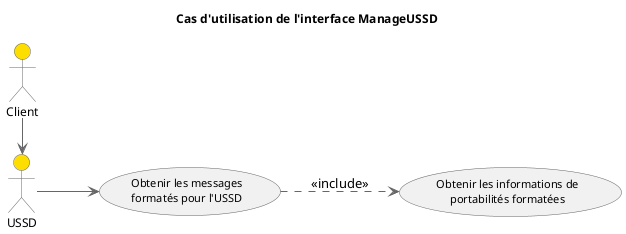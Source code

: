 @startuml

left to right direction

title Cas d'utilisation de l'interface ManageUSSD

skinparam titleFontSize 12
 
skinparam actor {
backgroundColor #FEDE00
borderColor #666666
fontName arial
fontSize 12
}

skinparam usecase {
borderColor #666666
arrowColor #666666
fontName arial
fontSize 11
}

actor Client
actor USSD as Application
Client -> Application
Application -down-> (Obtenir les messages\nformatés pour l'USSD)
(Obtenir les messages\nformatés pour l'USSD) ..> (Obtenir les informations de\nportabilités formatées) : <<include>>

@enduml
